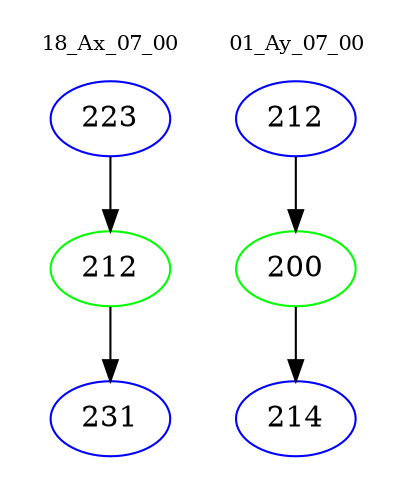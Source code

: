 digraph{
subgraph cluster_0 {
color = white
label = "18_Ax_07_00";
fontsize=10;
T0_223 [label="223", color="blue"]
T0_223 -> T0_212 [color="black"]
T0_212 [label="212", color="green"]
T0_212 -> T0_231 [color="black"]
T0_231 [label="231", color="blue"]
}
subgraph cluster_1 {
color = white
label = "01_Ay_07_00";
fontsize=10;
T1_212 [label="212", color="blue"]
T1_212 -> T1_200 [color="black"]
T1_200 [label="200", color="green"]
T1_200 -> T1_214 [color="black"]
T1_214 [label="214", color="blue"]
}
}
